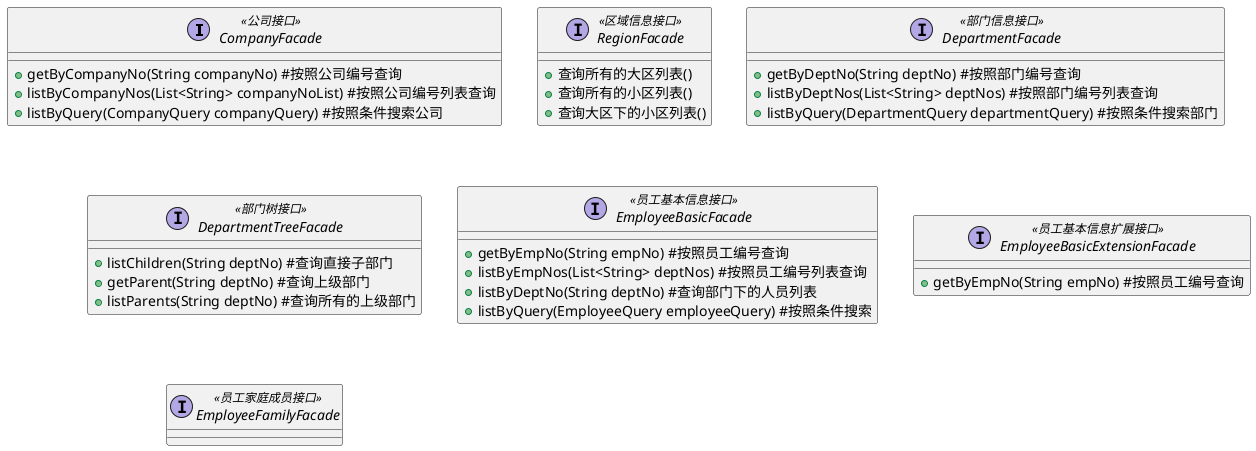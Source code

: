 
@startuml


interface CompanyFacade <<公司接口>>{
    +getByCompanyNo(String companyNo) #按照公司编号查询
    +listByCompanyNos(List<String> companyNoList) #按照公司编号列表查询
    +listByQuery(CompanyQuery companyQuery) #按照条件搜索公司
}


interface RegionFacade <<区域信息接口>>{
    +查询所有的大区列表()
    +查询所有的小区列表()
    +查询大区下的小区列表()
}

interface DepartmentFacade <<部门信息接口>>{
    +getByDeptNo(String deptNo) #按照部门编号查询
    +listByDeptNos(List<String> deptNos) #按照部门编号列表查询
    +listByQuery(DepartmentQuery departmentQuery) #按照条件搜索部门
}

interface DepartmentTreeFacade <<部门树接口>>{
    +listChildren(String deptNo) #查询直接子部门
    +getParent(String deptNo) #查询上级部门
    +listParents(String deptNo) #查询所有的上级部门
}

interface EmployeeBasicFacade <<员工基本信息接口>>{
     +getByEmpNo(String empNo) #按照员工编号查询
     +listByEmpNos(List<String> deptNos) #按照员工编号列表查询
     +listByDeptNo(String deptNo) #查询部门下的人员列表
     +listByQuery(EmployeeQuery employeeQuery) #按照条件搜索
}


interface EmployeeBasicExtensionFacade <<员工基本信息扩展接口>>{
     +getByEmpNo(String empNo) #按照员工编号查询
}

interface EmployeeFamilyFacade <<员工家庭成员接口>>{

}




@enduml
